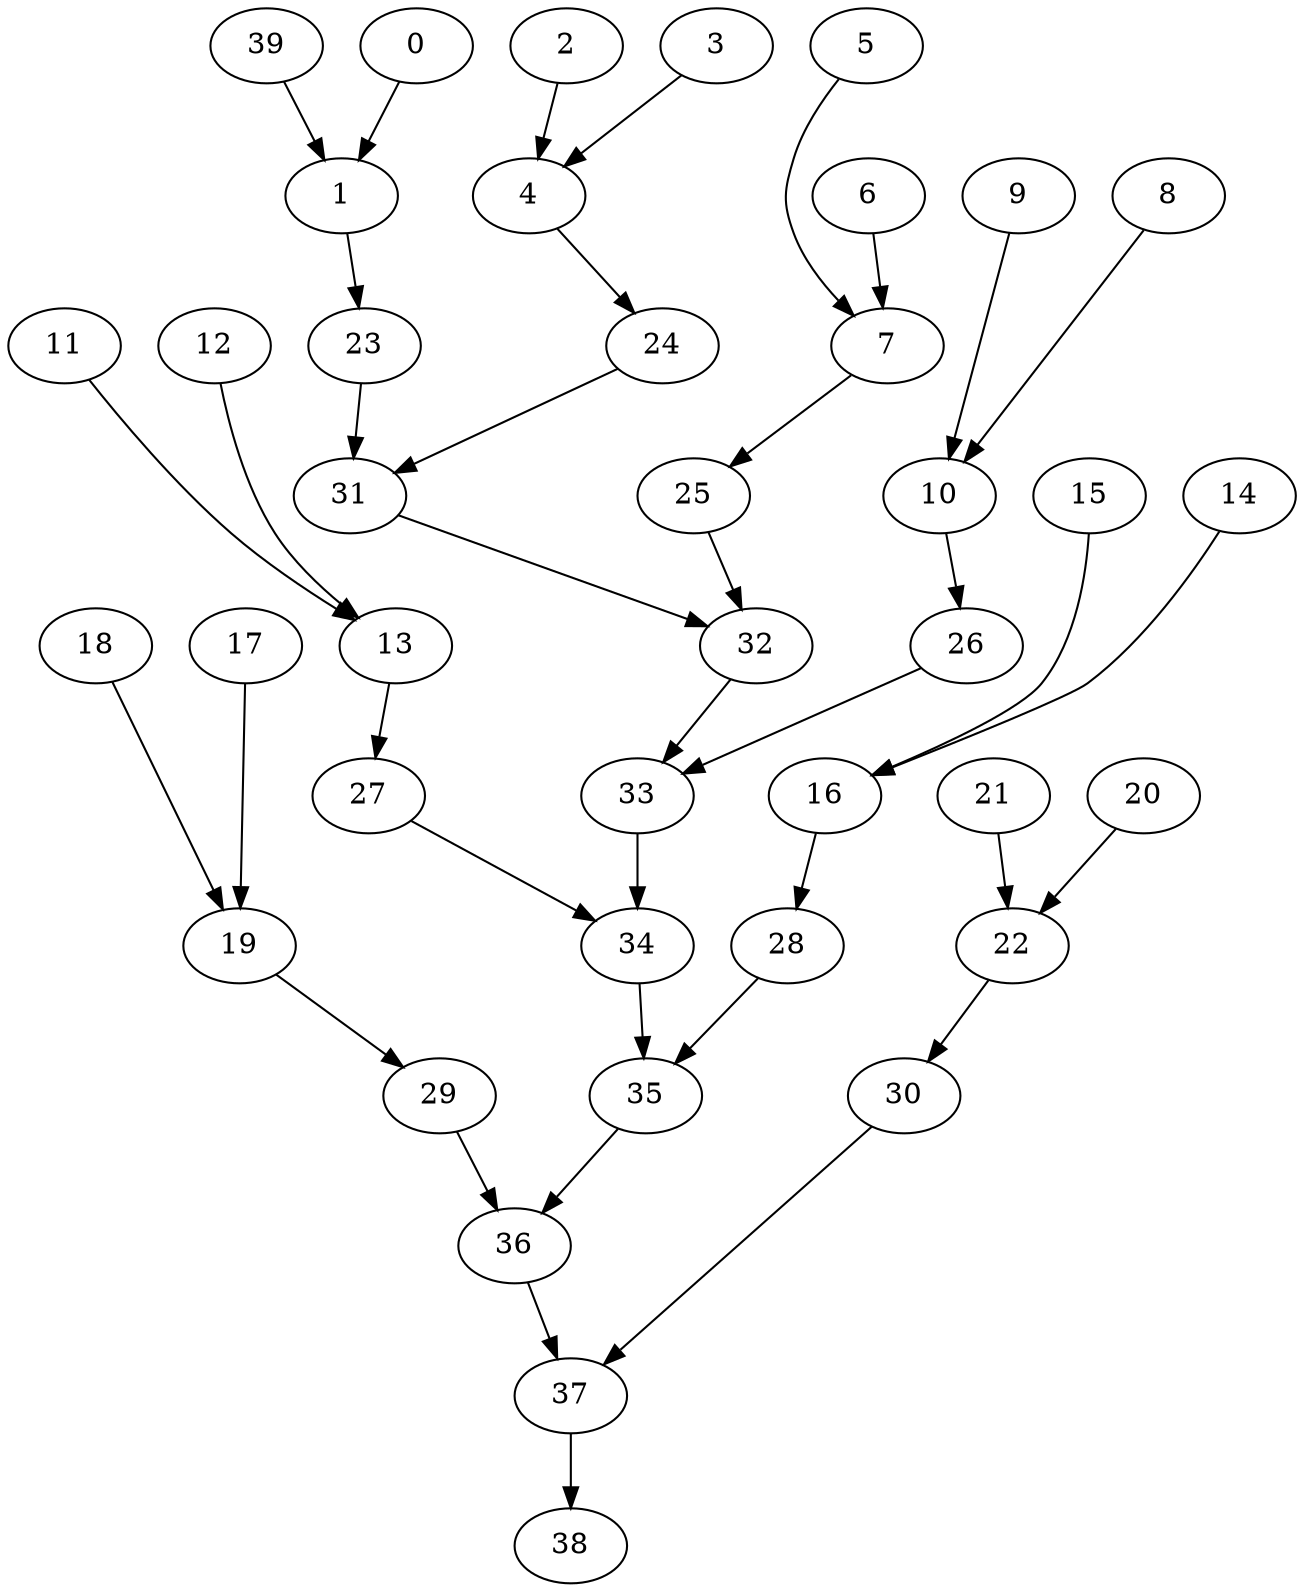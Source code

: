 digraph g {
0;
1;
2;
3;
4;
5;
6;
7;
8;
9;
10;
11;
12;
13;
14;
15;
16;
17;
18;
19;
20;
21;
22;
23;
24;
25;
26;
27;
28;
29;
30;
31;
32;
33;
34;
35;
36;
37;
38;
39;
0 -> 1 [weight=0];
1 -> 23 [weight=0];
2 -> 4 [weight=0];
3 -> 4 [weight=0];
4 -> 24 [weight=0];
5 -> 7 [weight=0];
6 -> 7 [weight=0];
7 -> 25 [weight=0];
8 -> 10 [weight=0];
9 -> 10 [weight=0];
10 -> 26 [weight=0];
11 -> 13 [weight=0];
12 -> 13 [weight=0];
13 -> 27 [weight=0];
14 -> 16 [weight=0];
15 -> 16 [weight=0];
16 -> 28 [weight=0];
17 -> 19 [weight=0];
18 -> 19 [weight=0];
19 -> 29 [weight=0];
20 -> 22 [weight=0];
21 -> 22 [weight=0];
22 -> 30 [weight=0];
23 -> 31 [weight=0];
24 -> 31 [weight=0];
25 -> 32 [weight=0];
26 -> 33 [weight=0];
27 -> 34 [weight=0];
28 -> 35 [weight=0];
29 -> 36 [weight=0];
30 -> 37 [weight=0];
31 -> 32 [weight=0];
32 -> 33 [weight=0];
33 -> 34 [weight=1];
34 -> 35 [weight=0];
35 -> 36 [weight=0];
36 -> 37 [weight=0];
37 -> 38 [weight=0];
39 -> 1 [weight=0];
}

